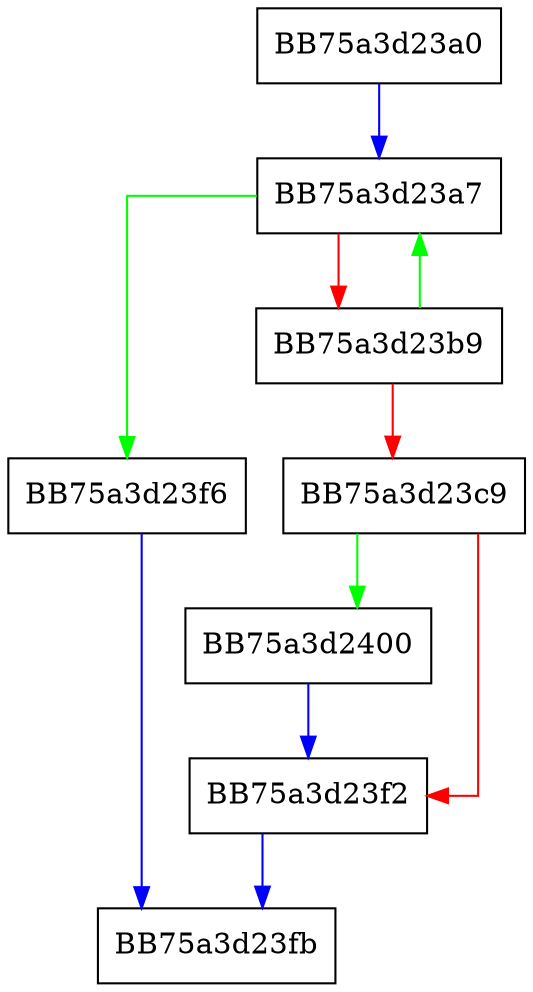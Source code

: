 digraph TryUsing {
  node [shape="box"];
  graph [splines=ortho];
  BB75a3d23a0 -> BB75a3d23a7 [color="blue"];
  BB75a3d23a7 -> BB75a3d23f6 [color="green"];
  BB75a3d23a7 -> BB75a3d23b9 [color="red"];
  BB75a3d23b9 -> BB75a3d23a7 [color="green"];
  BB75a3d23b9 -> BB75a3d23c9 [color="red"];
  BB75a3d23c9 -> BB75a3d2400 [color="green"];
  BB75a3d23c9 -> BB75a3d23f2 [color="red"];
  BB75a3d23f2 -> BB75a3d23fb [color="blue"];
  BB75a3d23f6 -> BB75a3d23fb [color="blue"];
  BB75a3d2400 -> BB75a3d23f2 [color="blue"];
}